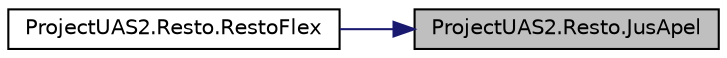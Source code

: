 digraph "ProjectUAS2.Resto.JusApel"
{
 // LATEX_PDF_SIZE
  edge [fontname="Helvetica",fontsize="10",labelfontname="Helvetica",labelfontsize="10"];
  node [fontname="Helvetica",fontsize="10",shape=record];
  rankdir="RL";
  Node1 [label="ProjectUAS2.Resto.JusApel",height=0.2,width=0.4,color="black", fillcolor="grey75", style="filled", fontcolor="black",tooltip=" "];
  Node1 -> Node2 [dir="back",color="midnightblue",fontsize="10",style="solid",fontname="Helvetica"];
  Node2 [label="ProjectUAS2.Resto.RestoFlex",height=0.2,width=0.4,color="black", fillcolor="white", style="filled",URL="$class_project_u_a_s2_1_1_resto.html#a25a2de094d64c9345e7f4bf384cf08c5",tooltip=" "];
}
